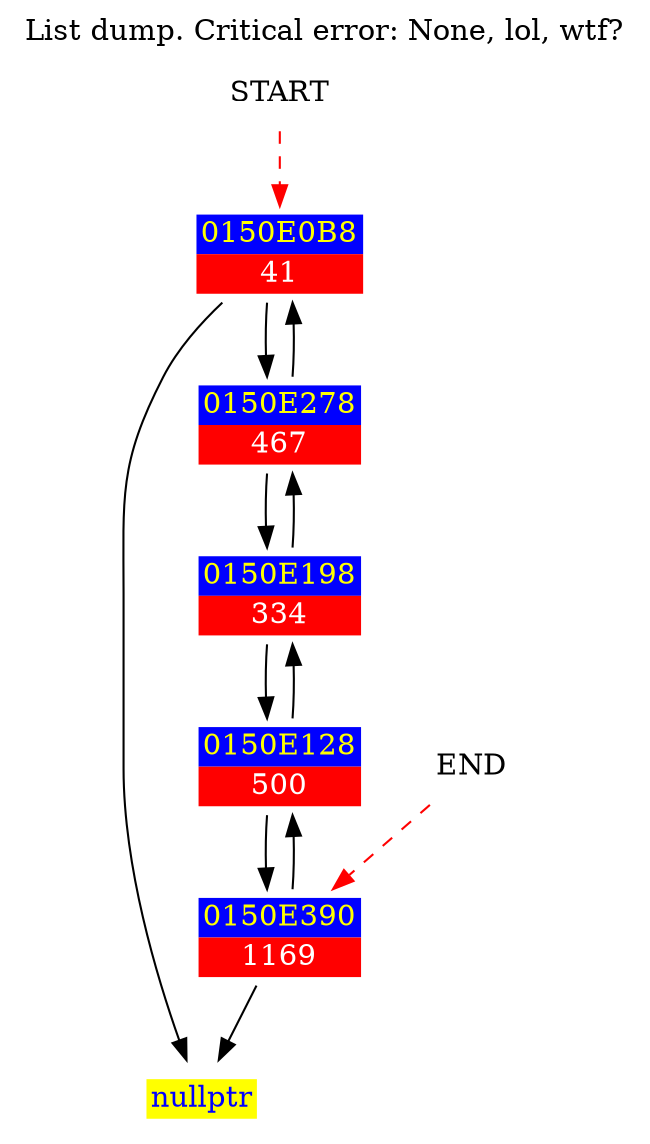 digraph D {
	label = "List dump. Critical error: None, lol, wtf?";
	labelloc = "t";
	START [shape=plaintext label="START"];
	END [shape=plaintext label="END"];
	START -> nd_0150E0B8 [style=dashed color=red];
	END -> nd_0150E390  [style=dashed color=red];

	nd_00000000 [shape = plaintext label=<<table border="0" cellborder="0" cellspacing="0"><tr><td bgcolor="yellow"><font color="blue">nullptr</font></td></tr></table>>];

	nd_0150E0B8 [shape = plaintext label=<<table border="0" cellborder="0" cellspacing="0"><tr><td bgcolor="blue"><font color="yellow">0150E0B8</font></td></tr><tr><td bgcolor="red"><font color="white">41</font></td></tr></table>>];
	nd_0150E0B8->nd_00000000;
	nd_0150E0B8->nd_0150E278;

	nd_0150E278 [shape = plaintext label=<<table border="0" cellborder="0" cellspacing="0"><tr><td bgcolor="blue"><font color="yellow">0150E278</font></td></tr><tr><td bgcolor="red"><font color="white">467</font></td></tr></table>>];
	nd_0150E278->nd_0150E0B8;
	nd_0150E278->nd_0150E198;

	nd_0150E198 [shape = plaintext label=<<table border="0" cellborder="0" cellspacing="0"><tr><td bgcolor="blue"><font color="yellow">0150E198</font></td></tr><tr><td bgcolor="red"><font color="white">334</font></td></tr></table>>];
	nd_0150E198->nd_0150E278;
	nd_0150E198->nd_0150E128;

	nd_0150E128 [shape = plaintext label=<<table border="0" cellborder="0" cellspacing="0"><tr><td bgcolor="blue"><font color="yellow">0150E128</font></td></tr><tr><td bgcolor="red"><font color="white">500</font></td></tr></table>>];
	nd_0150E128->nd_0150E198;
	nd_0150E128->nd_0150E390;

	nd_0150E390 [shape = plaintext label=<<table border="0" cellborder="0" cellspacing="0"><tr><td bgcolor="blue"><font color="yellow">0150E390</font></td></tr><tr><td bgcolor="red"><font color="white">1169</font></td></tr></table>>];
	nd_0150E390->nd_0150E128;
	nd_0150E390->nd_00000000;

}